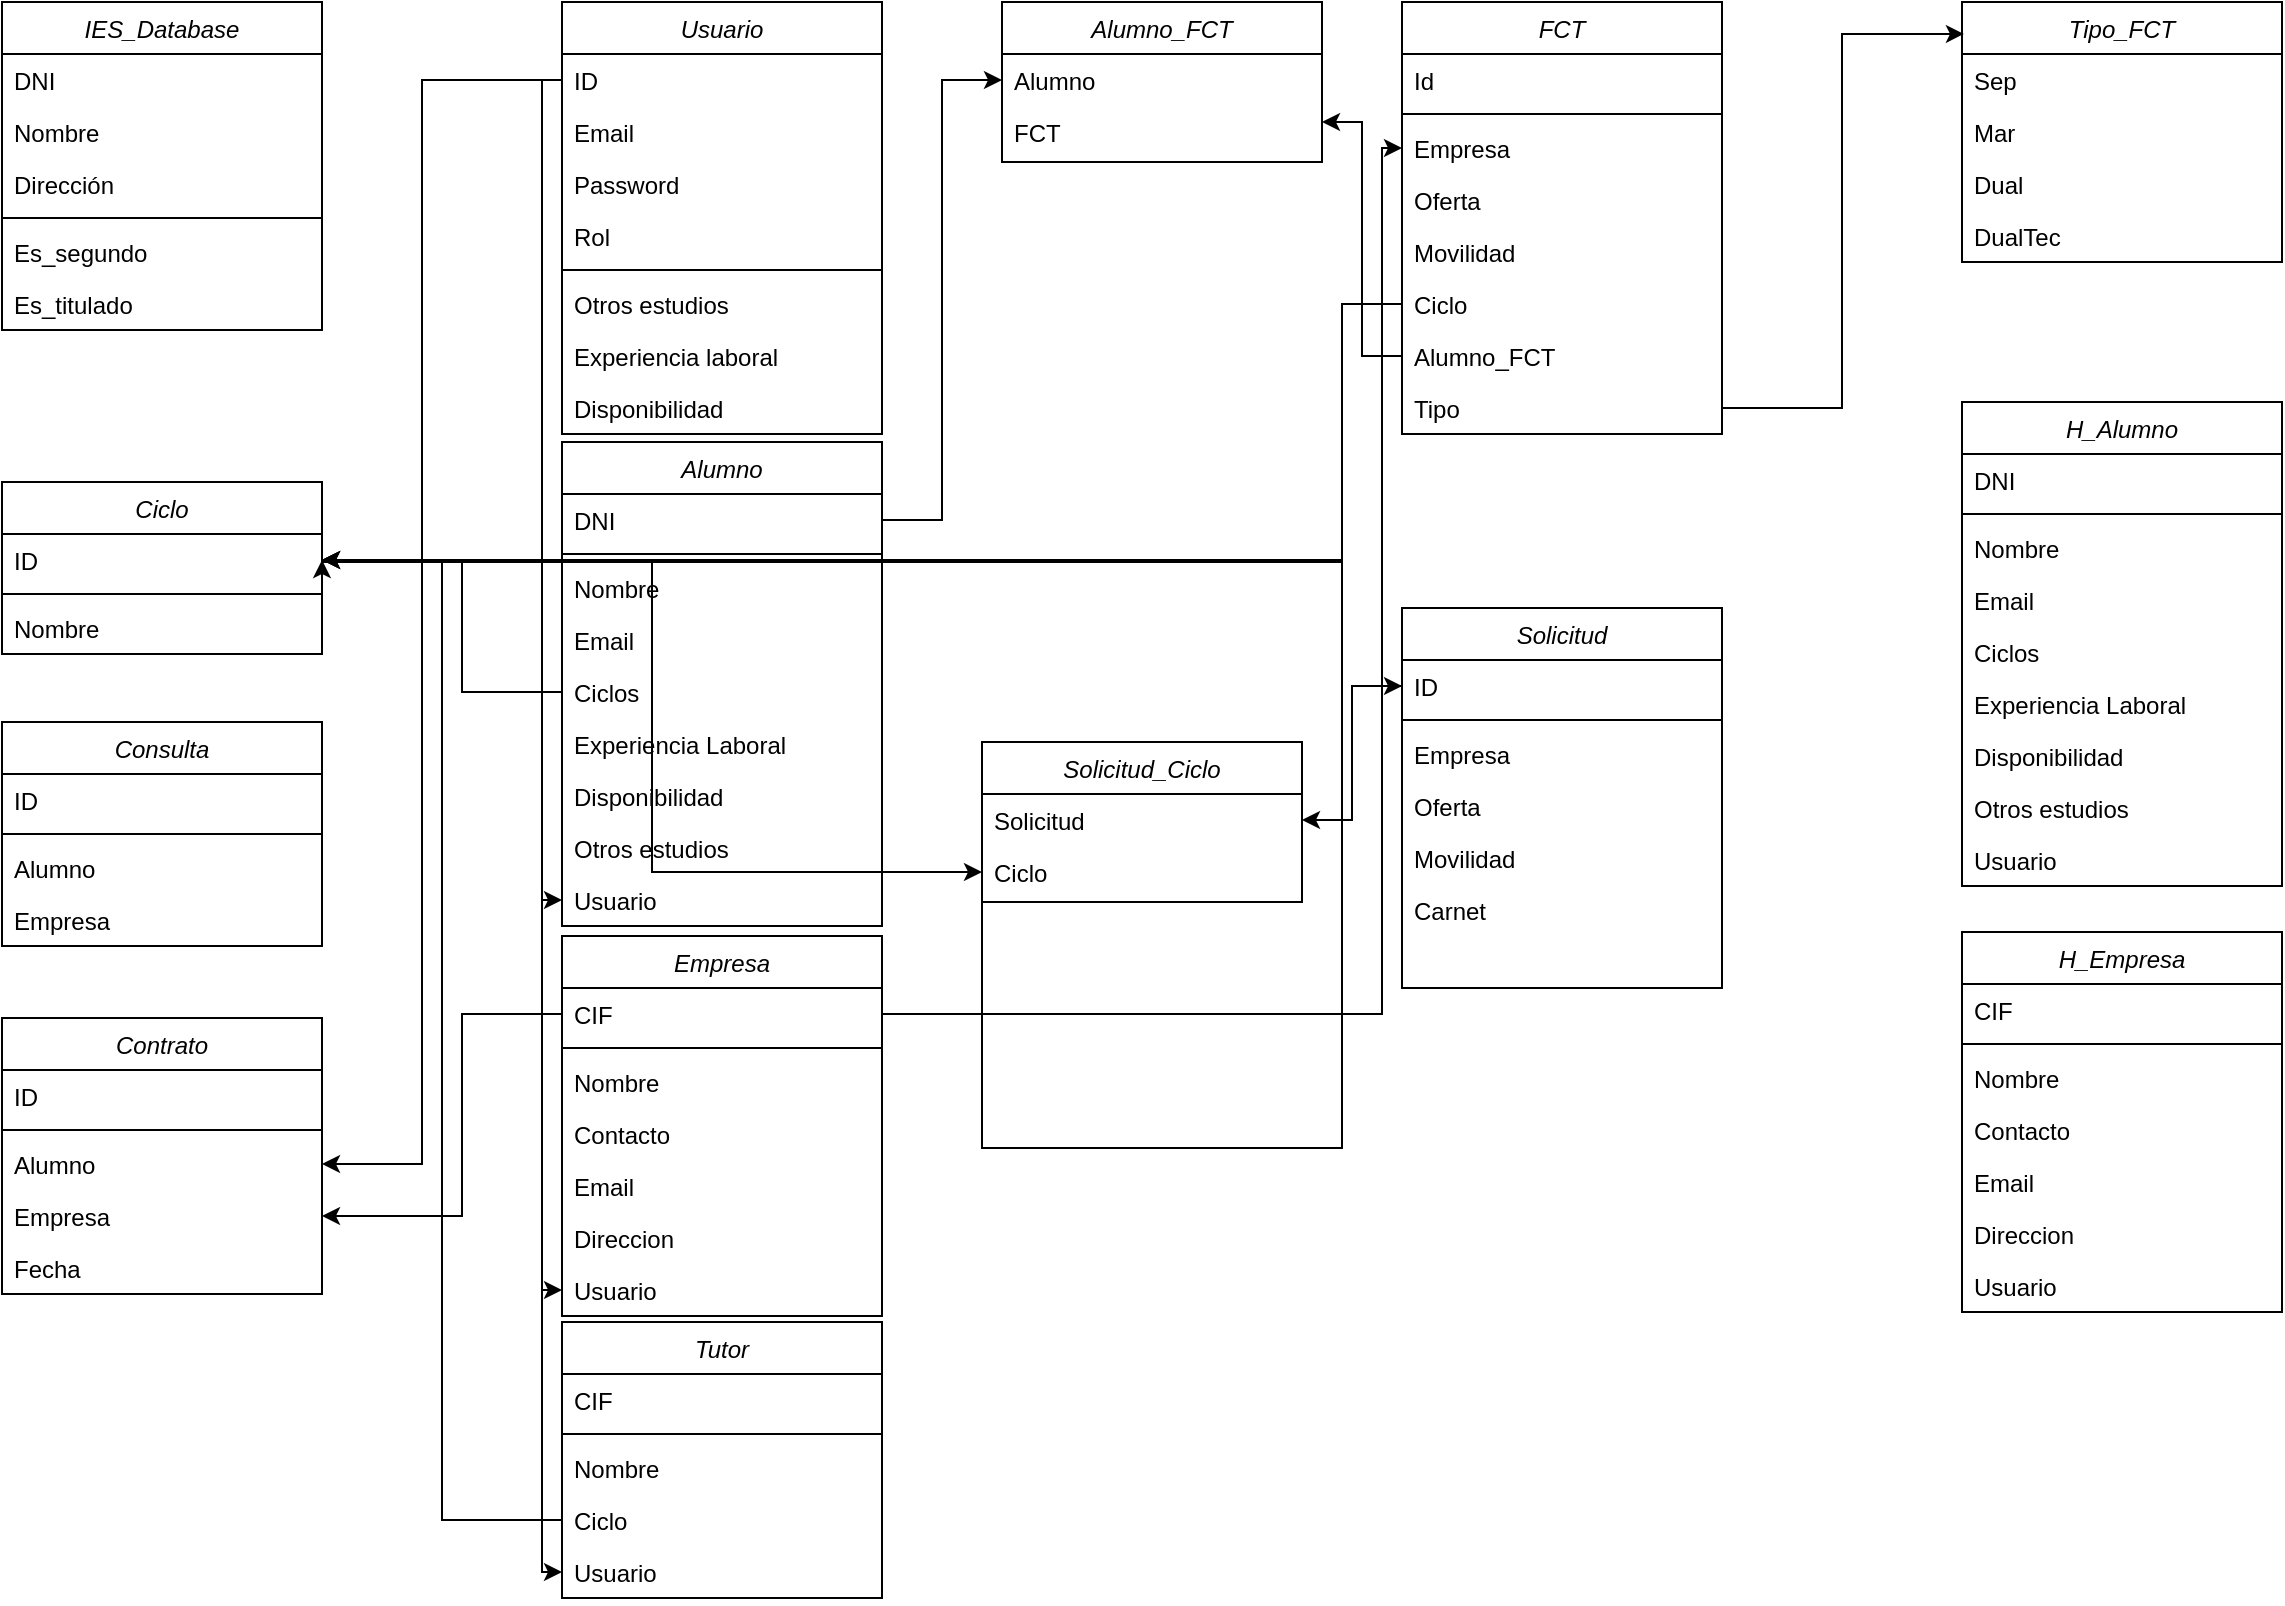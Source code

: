 <mxfile version="21.7.2" type="github">
  <diagram id="C5RBs43oDa-KdzZeNtuy" name="Page-1">
    <mxGraphModel dx="1593" dy="748" grid="1" gridSize="10" guides="1" tooltips="1" connect="1" arrows="1" fold="1" page="1" pageScale="1" pageWidth="827" pageHeight="1169" math="0" shadow="0">
      <root>
        <mxCell id="WIyWlLk6GJQsqaUBKTNV-0" />
        <mxCell id="WIyWlLk6GJQsqaUBKTNV-1" parent="WIyWlLk6GJQsqaUBKTNV-0" />
        <mxCell id="zkfFHV4jXpPFQw0GAbJ--0" value="Usuario" style="swimlane;fontStyle=2;align=center;verticalAlign=top;childLayout=stackLayout;horizontal=1;startSize=26;horizontalStack=0;resizeParent=1;resizeLast=0;collapsible=1;marginBottom=0;rounded=0;shadow=0;strokeWidth=1;" parent="WIyWlLk6GJQsqaUBKTNV-1" vertex="1">
          <mxGeometry x="280" y="120" width="160" height="216" as="geometry">
            <mxRectangle x="230" y="140" width="160" height="26" as="alternateBounds" />
          </mxGeometry>
        </mxCell>
        <mxCell id="RJ-rTt1E3I07_QQqMf_0-0" value="ID" style="text;align=left;verticalAlign=top;spacingLeft=4;spacingRight=4;overflow=hidden;rotatable=0;points=[[0,0.5],[1,0.5]];portConstraint=eastwest;rounded=0;shadow=0;html=0;" parent="zkfFHV4jXpPFQw0GAbJ--0" vertex="1">
          <mxGeometry y="26" width="160" height="26" as="geometry" />
        </mxCell>
        <mxCell id="zkfFHV4jXpPFQw0GAbJ--1" value="Email" style="text;align=left;verticalAlign=top;spacingLeft=4;spacingRight=4;overflow=hidden;rotatable=0;points=[[0,0.5],[1,0.5]];portConstraint=eastwest;" parent="zkfFHV4jXpPFQw0GAbJ--0" vertex="1">
          <mxGeometry y="52" width="160" height="26" as="geometry" />
        </mxCell>
        <mxCell id="zkfFHV4jXpPFQw0GAbJ--2" value="Password" style="text;align=left;verticalAlign=top;spacingLeft=4;spacingRight=4;overflow=hidden;rotatable=0;points=[[0,0.5],[1,0.5]];portConstraint=eastwest;rounded=0;shadow=0;html=0;" parent="zkfFHV4jXpPFQw0GAbJ--0" vertex="1">
          <mxGeometry y="78" width="160" height="26" as="geometry" />
        </mxCell>
        <mxCell id="adT_R-dgcfG6GEi2qk0D-42" value="Rol" style="text;align=left;verticalAlign=top;spacingLeft=4;spacingRight=4;overflow=hidden;rotatable=0;points=[[0,0.5],[1,0.5]];portConstraint=eastwest;rounded=0;shadow=0;html=0;" vertex="1" parent="zkfFHV4jXpPFQw0GAbJ--0">
          <mxGeometry y="104" width="160" height="26" as="geometry" />
        </mxCell>
        <mxCell id="zkfFHV4jXpPFQw0GAbJ--4" value="" style="line;html=1;strokeWidth=1;align=left;verticalAlign=middle;spacingTop=-1;spacingLeft=3;spacingRight=3;rotatable=0;labelPosition=right;points=[];portConstraint=eastwest;" parent="zkfFHV4jXpPFQw0GAbJ--0" vertex="1">
          <mxGeometry y="130" width="160" height="8" as="geometry" />
        </mxCell>
        <mxCell id="zkfFHV4jXpPFQw0GAbJ--5" value="Otros estudios" style="text;align=left;verticalAlign=top;spacingLeft=4;spacingRight=4;overflow=hidden;rotatable=0;points=[[0,0.5],[1,0.5]];portConstraint=eastwest;" parent="zkfFHV4jXpPFQw0GAbJ--0" vertex="1">
          <mxGeometry y="138" width="160" height="26" as="geometry" />
        </mxCell>
        <mxCell id="RJ-rTt1E3I07_QQqMf_0-16" value="Experiencia laboral" style="text;align=left;verticalAlign=top;spacingLeft=4;spacingRight=4;overflow=hidden;rotatable=0;points=[[0,0.5],[1,0.5]];portConstraint=eastwest;" parent="zkfFHV4jXpPFQw0GAbJ--0" vertex="1">
          <mxGeometry y="164" width="160" height="26" as="geometry" />
        </mxCell>
        <mxCell id="RJ-rTt1E3I07_QQqMf_0-17" value="Disponibilidad" style="text;align=left;verticalAlign=top;spacingLeft=4;spacingRight=4;overflow=hidden;rotatable=0;points=[[0,0.5],[1,0.5]];portConstraint=eastwest;" parent="zkfFHV4jXpPFQw0GAbJ--0" vertex="1">
          <mxGeometry y="190" width="160" height="26" as="geometry" />
        </mxCell>
        <mxCell id="zkfFHV4jXpPFQw0GAbJ--6" value="Alumno" style="swimlane;fontStyle=2;align=center;verticalAlign=top;childLayout=stackLayout;horizontal=1;startSize=26;horizontalStack=0;resizeParent=1;resizeLast=0;collapsible=1;marginBottom=0;rounded=0;shadow=0;strokeWidth=1;" parent="WIyWlLk6GJQsqaUBKTNV-1" vertex="1">
          <mxGeometry x="280" y="340" width="160" height="242" as="geometry">
            <mxRectangle x="130" y="380" width="160" height="26" as="alternateBounds" />
          </mxGeometry>
        </mxCell>
        <mxCell id="RJ-rTt1E3I07_QQqMf_0-1" value="DNI" style="text;align=left;verticalAlign=top;spacingLeft=4;spacingRight=4;overflow=hidden;rotatable=0;points=[[0,0.5],[1,0.5]];portConstraint=eastwest;" parent="zkfFHV4jXpPFQw0GAbJ--6" vertex="1">
          <mxGeometry y="26" width="160" height="26" as="geometry" />
        </mxCell>
        <mxCell id="zkfFHV4jXpPFQw0GAbJ--9" value="" style="line;html=1;strokeWidth=1;align=left;verticalAlign=middle;spacingTop=-1;spacingLeft=3;spacingRight=3;rotatable=0;labelPosition=right;points=[];portConstraint=eastwest;" parent="zkfFHV4jXpPFQw0GAbJ--6" vertex="1">
          <mxGeometry y="52" width="160" height="8" as="geometry" />
        </mxCell>
        <mxCell id="zkfFHV4jXpPFQw0GAbJ--7" value="Nombre" style="text;align=left;verticalAlign=top;spacingLeft=4;spacingRight=4;overflow=hidden;rotatable=0;points=[[0,0.5],[1,0.5]];portConstraint=eastwest;" parent="zkfFHV4jXpPFQw0GAbJ--6" vertex="1">
          <mxGeometry y="60" width="160" height="26" as="geometry" />
        </mxCell>
        <mxCell id="zkfFHV4jXpPFQw0GAbJ--8" value="Email" style="text;align=left;verticalAlign=top;spacingLeft=4;spacingRight=4;overflow=hidden;rotatable=0;points=[[0,0.5],[1,0.5]];portConstraint=eastwest;rounded=0;shadow=0;html=0;" parent="zkfFHV4jXpPFQw0GAbJ--6" vertex="1">
          <mxGeometry y="86" width="160" height="26" as="geometry" />
        </mxCell>
        <mxCell id="RJ-rTt1E3I07_QQqMf_0-40" value="Ciclos" style="text;align=left;verticalAlign=top;spacingLeft=4;spacingRight=4;overflow=hidden;rotatable=0;points=[[0,0.5],[1,0.5]];portConstraint=eastwest;rounded=0;shadow=0;html=0;" parent="zkfFHV4jXpPFQw0GAbJ--6" vertex="1">
          <mxGeometry y="112" width="160" height="26" as="geometry" />
        </mxCell>
        <mxCell id="zkfFHV4jXpPFQw0GAbJ--10" value="Experiencia Laboral" style="text;align=left;verticalAlign=top;spacingLeft=4;spacingRight=4;overflow=hidden;rotatable=0;points=[[0,0.5],[1,0.5]];portConstraint=eastwest;fontStyle=0" parent="zkfFHV4jXpPFQw0GAbJ--6" vertex="1">
          <mxGeometry y="138" width="160" height="26" as="geometry" />
        </mxCell>
        <mxCell id="zkfFHV4jXpPFQw0GAbJ--11" value="Disponibilidad" style="text;align=left;verticalAlign=top;spacingLeft=4;spacingRight=4;overflow=hidden;rotatable=0;points=[[0,0.5],[1,0.5]];portConstraint=eastwest;" parent="zkfFHV4jXpPFQw0GAbJ--6" vertex="1">
          <mxGeometry y="164" width="160" height="26" as="geometry" />
        </mxCell>
        <mxCell id="RJ-rTt1E3I07_QQqMf_0-43" value="Otros estudios" style="text;align=left;verticalAlign=top;spacingLeft=4;spacingRight=4;overflow=hidden;rotatable=0;points=[[0,0.5],[1,0.5]];portConstraint=eastwest;" parent="zkfFHV4jXpPFQw0GAbJ--6" vertex="1">
          <mxGeometry y="190" width="160" height="26" as="geometry" />
        </mxCell>
        <mxCell id="adT_R-dgcfG6GEi2qk0D-43" value="Usuario" style="text;align=left;verticalAlign=top;spacingLeft=4;spacingRight=4;overflow=hidden;rotatable=0;points=[[0,0.5],[1,0.5]];portConstraint=eastwest;" vertex="1" parent="zkfFHV4jXpPFQw0GAbJ--6">
          <mxGeometry y="216" width="160" height="26" as="geometry" />
        </mxCell>
        <mxCell id="zkfFHV4jXpPFQw0GAbJ--13" value="Empresa" style="swimlane;fontStyle=2;align=center;verticalAlign=top;childLayout=stackLayout;horizontal=1;startSize=26;horizontalStack=0;resizeParent=1;resizeLast=0;collapsible=1;marginBottom=0;rounded=0;shadow=0;strokeWidth=1;" parent="WIyWlLk6GJQsqaUBKTNV-1" vertex="1">
          <mxGeometry x="280" y="587" width="160" height="190" as="geometry">
            <mxRectangle x="340" y="380" width="170" height="26" as="alternateBounds" />
          </mxGeometry>
        </mxCell>
        <mxCell id="zkfFHV4jXpPFQw0GAbJ--14" value="CIF" style="text;align=left;verticalAlign=top;spacingLeft=4;spacingRight=4;overflow=hidden;rotatable=0;points=[[0,0.5],[1,0.5]];portConstraint=eastwest;" parent="zkfFHV4jXpPFQw0GAbJ--13" vertex="1">
          <mxGeometry y="26" width="160" height="26" as="geometry" />
        </mxCell>
        <mxCell id="zkfFHV4jXpPFQw0GAbJ--15" value="" style="line;html=1;strokeWidth=1;align=left;verticalAlign=middle;spacingTop=-1;spacingLeft=3;spacingRight=3;rotatable=0;labelPosition=right;points=[];portConstraint=eastwest;" parent="zkfFHV4jXpPFQw0GAbJ--13" vertex="1">
          <mxGeometry y="52" width="160" height="8" as="geometry" />
        </mxCell>
        <mxCell id="RJ-rTt1E3I07_QQqMf_0-18" value="Nombre" style="text;align=left;verticalAlign=top;spacingLeft=4;spacingRight=4;overflow=hidden;rotatable=0;points=[[0,0.5],[1,0.5]];portConstraint=eastwest;" parent="zkfFHV4jXpPFQw0GAbJ--13" vertex="1">
          <mxGeometry y="60" width="160" height="26" as="geometry" />
        </mxCell>
        <mxCell id="RJ-rTt1E3I07_QQqMf_0-19" value="Contacto" style="text;align=left;verticalAlign=top;spacingLeft=4;spacingRight=4;overflow=hidden;rotatable=0;points=[[0,0.5],[1,0.5]];portConstraint=eastwest;" parent="zkfFHV4jXpPFQw0GAbJ--13" vertex="1">
          <mxGeometry y="86" width="160" height="26" as="geometry" />
        </mxCell>
        <mxCell id="adT_R-dgcfG6GEi2qk0D-50" value="Email" style="text;align=left;verticalAlign=top;spacingLeft=4;spacingRight=4;overflow=hidden;rotatable=0;points=[[0,0.5],[1,0.5]];portConstraint=eastwest;" vertex="1" parent="zkfFHV4jXpPFQw0GAbJ--13">
          <mxGeometry y="112" width="160" height="26" as="geometry" />
        </mxCell>
        <mxCell id="RJ-rTt1E3I07_QQqMf_0-39" value="Direccion" style="text;align=left;verticalAlign=top;spacingLeft=4;spacingRight=4;overflow=hidden;rotatable=0;points=[[0,0.5],[1,0.5]];portConstraint=eastwest;" parent="zkfFHV4jXpPFQw0GAbJ--13" vertex="1">
          <mxGeometry y="138" width="160" height="26" as="geometry" />
        </mxCell>
        <mxCell id="adT_R-dgcfG6GEi2qk0D-44" value="Usuario" style="text;align=left;verticalAlign=top;spacingLeft=4;spacingRight=4;overflow=hidden;rotatable=0;points=[[0,0.5],[1,0.5]];portConstraint=eastwest;" vertex="1" parent="zkfFHV4jXpPFQw0GAbJ--13">
          <mxGeometry y="164" width="160" height="26" as="geometry" />
        </mxCell>
        <mxCell id="RJ-rTt1E3I07_QQqMf_0-2" value="IES_Database" style="swimlane;fontStyle=2;align=center;verticalAlign=top;childLayout=stackLayout;horizontal=1;startSize=26;horizontalStack=0;resizeParent=1;resizeLast=0;collapsible=1;marginBottom=0;rounded=0;shadow=0;strokeWidth=1;" parent="WIyWlLk6GJQsqaUBKTNV-1" vertex="1">
          <mxGeometry y="120" width="160" height="164" as="geometry">
            <mxRectangle x="230" y="140" width="160" height="26" as="alternateBounds" />
          </mxGeometry>
        </mxCell>
        <mxCell id="RJ-rTt1E3I07_QQqMf_0-3" value="DNI" style="text;align=left;verticalAlign=top;spacingLeft=4;spacingRight=4;overflow=hidden;rotatable=0;points=[[0,0.5],[1,0.5]];portConstraint=eastwest;rounded=0;shadow=0;html=0;" parent="RJ-rTt1E3I07_QQqMf_0-2" vertex="1">
          <mxGeometry y="26" width="160" height="26" as="geometry" />
        </mxCell>
        <mxCell id="RJ-rTt1E3I07_QQqMf_0-4" value="Nombre" style="text;align=left;verticalAlign=top;spacingLeft=4;spacingRight=4;overflow=hidden;rotatable=0;points=[[0,0.5],[1,0.5]];portConstraint=eastwest;" parent="RJ-rTt1E3I07_QQqMf_0-2" vertex="1">
          <mxGeometry y="52" width="160" height="26" as="geometry" />
        </mxCell>
        <mxCell id="RJ-rTt1E3I07_QQqMf_0-5" value="Dirección" style="text;align=left;verticalAlign=top;spacingLeft=4;spacingRight=4;overflow=hidden;rotatable=0;points=[[0,0.5],[1,0.5]];portConstraint=eastwest;rounded=0;shadow=0;html=0;" parent="RJ-rTt1E3I07_QQqMf_0-2" vertex="1">
          <mxGeometry y="78" width="160" height="26" as="geometry" />
        </mxCell>
        <mxCell id="RJ-rTt1E3I07_QQqMf_0-7" value="" style="line;html=1;strokeWidth=1;align=left;verticalAlign=middle;spacingTop=-1;spacingLeft=3;spacingRight=3;rotatable=0;labelPosition=right;points=[];portConstraint=eastwest;" parent="RJ-rTt1E3I07_QQqMf_0-2" vertex="1">
          <mxGeometry y="104" width="160" height="8" as="geometry" />
        </mxCell>
        <mxCell id="RJ-rTt1E3I07_QQqMf_0-8" value="Es_segundo" style="text;align=left;verticalAlign=top;spacingLeft=4;spacingRight=4;overflow=hidden;rotatable=0;points=[[0,0.5],[1,0.5]];portConstraint=eastwest;" parent="RJ-rTt1E3I07_QQqMf_0-2" vertex="1">
          <mxGeometry y="112" width="160" height="26" as="geometry" />
        </mxCell>
        <mxCell id="adT_R-dgcfG6GEi2qk0D-21" value="Es_titulado" style="text;align=left;verticalAlign=top;spacingLeft=4;spacingRight=4;overflow=hidden;rotatable=0;points=[[0,0.5],[1,0.5]];portConstraint=eastwest;" vertex="1" parent="RJ-rTt1E3I07_QQqMf_0-2">
          <mxGeometry y="138" width="160" height="26" as="geometry" />
        </mxCell>
        <mxCell id="RJ-rTt1E3I07_QQqMf_0-9" value="Ciclo" style="swimlane;fontStyle=2;align=center;verticalAlign=top;childLayout=stackLayout;horizontal=1;startSize=26;horizontalStack=0;resizeParent=1;resizeLast=0;collapsible=1;marginBottom=0;rounded=0;shadow=0;strokeWidth=1;" parent="WIyWlLk6GJQsqaUBKTNV-1" vertex="1">
          <mxGeometry y="360" width="160" height="86" as="geometry">
            <mxRectangle x="230" y="140" width="160" height="26" as="alternateBounds" />
          </mxGeometry>
        </mxCell>
        <mxCell id="RJ-rTt1E3I07_QQqMf_0-10" value="ID" style="text;align=left;verticalAlign=top;spacingLeft=4;spacingRight=4;overflow=hidden;rotatable=0;points=[[0,0.5],[1,0.5]];portConstraint=eastwest;rounded=0;shadow=0;html=0;" parent="RJ-rTt1E3I07_QQqMf_0-9" vertex="1">
          <mxGeometry y="26" width="160" height="26" as="geometry" />
        </mxCell>
        <mxCell id="RJ-rTt1E3I07_QQqMf_0-14" value="" style="line;html=1;strokeWidth=1;align=left;verticalAlign=middle;spacingTop=-1;spacingLeft=3;spacingRight=3;rotatable=0;labelPosition=right;points=[];portConstraint=eastwest;" parent="RJ-rTt1E3I07_QQqMf_0-9" vertex="1">
          <mxGeometry y="52" width="160" height="8" as="geometry" />
        </mxCell>
        <mxCell id="RJ-rTt1E3I07_QQqMf_0-11" value="Nombre" style="text;align=left;verticalAlign=top;spacingLeft=4;spacingRight=4;overflow=hidden;rotatable=0;points=[[0,0.5],[1,0.5]];portConstraint=eastwest;" parent="RJ-rTt1E3I07_QQqMf_0-9" vertex="1">
          <mxGeometry y="60" width="160" height="26" as="geometry" />
        </mxCell>
        <mxCell id="RJ-rTt1E3I07_QQqMf_0-20" value="Solicitud" style="swimlane;fontStyle=2;align=center;verticalAlign=top;childLayout=stackLayout;horizontal=1;startSize=26;horizontalStack=0;resizeParent=1;resizeLast=0;collapsible=1;marginBottom=0;rounded=0;shadow=0;strokeWidth=1;" parent="WIyWlLk6GJQsqaUBKTNV-1" vertex="1">
          <mxGeometry x="700" y="423" width="160" height="190" as="geometry">
            <mxRectangle x="340" y="380" width="170" height="26" as="alternateBounds" />
          </mxGeometry>
        </mxCell>
        <mxCell id="RJ-rTt1E3I07_QQqMf_0-25" value="ID" style="text;align=left;verticalAlign=top;spacingLeft=4;spacingRight=4;overflow=hidden;rotatable=0;points=[[0,0.5],[1,0.5]];portConstraint=eastwest;" parent="RJ-rTt1E3I07_QQqMf_0-20" vertex="1">
          <mxGeometry y="26" width="160" height="26" as="geometry" />
        </mxCell>
        <mxCell id="RJ-rTt1E3I07_QQqMf_0-24" value="" style="line;html=1;strokeWidth=1;align=left;verticalAlign=middle;spacingTop=-1;spacingLeft=3;spacingRight=3;rotatable=0;labelPosition=right;points=[];portConstraint=eastwest;" parent="RJ-rTt1E3I07_QQqMf_0-20" vertex="1">
          <mxGeometry y="52" width="160" height="8" as="geometry" />
        </mxCell>
        <mxCell id="adT_R-dgcfG6GEi2qk0D-61" value="Empresa" style="text;align=left;verticalAlign=top;spacingLeft=4;spacingRight=4;overflow=hidden;rotatable=0;points=[[0,0.5],[1,0.5]];portConstraint=eastwest;" vertex="1" parent="RJ-rTt1E3I07_QQqMf_0-20">
          <mxGeometry y="60" width="160" height="26" as="geometry" />
        </mxCell>
        <mxCell id="RJ-rTt1E3I07_QQqMf_0-26" value="Oferta" style="text;align=left;verticalAlign=top;spacingLeft=4;spacingRight=4;overflow=hidden;rotatable=0;points=[[0,0.5],[1,0.5]];portConstraint=eastwest;" parent="RJ-rTt1E3I07_QQqMf_0-20" vertex="1">
          <mxGeometry y="86" width="160" height="26" as="geometry" />
        </mxCell>
        <mxCell id="RJ-rTt1E3I07_QQqMf_0-21" value="Movilidad" style="text;align=left;verticalAlign=top;spacingLeft=4;spacingRight=4;overflow=hidden;rotatable=0;points=[[0,0.5],[1,0.5]];portConstraint=eastwest;" parent="RJ-rTt1E3I07_QQqMf_0-20" vertex="1">
          <mxGeometry y="112" width="160" height="26" as="geometry" />
        </mxCell>
        <mxCell id="adT_R-dgcfG6GEi2qk0D-0" value="Carnet" style="text;align=left;verticalAlign=top;spacingLeft=4;spacingRight=4;overflow=hidden;rotatable=0;points=[[0,0.5],[1,0.5]];portConstraint=eastwest;" vertex="1" parent="RJ-rTt1E3I07_QQqMf_0-20">
          <mxGeometry y="138" width="160" height="26" as="geometry" />
        </mxCell>
        <mxCell id="RJ-rTt1E3I07_QQqMf_0-27" value="FCT" style="swimlane;fontStyle=2;align=center;verticalAlign=top;childLayout=stackLayout;horizontal=1;startSize=26;horizontalStack=0;resizeParent=1;resizeLast=0;collapsible=1;marginBottom=0;rounded=0;shadow=0;strokeWidth=1;" parent="WIyWlLk6GJQsqaUBKTNV-1" vertex="1">
          <mxGeometry x="700" y="120" width="160" height="216" as="geometry">
            <mxRectangle x="340" y="380" width="170" height="26" as="alternateBounds" />
          </mxGeometry>
        </mxCell>
        <mxCell id="RJ-rTt1E3I07_QQqMf_0-28" value="Id" style="text;align=left;verticalAlign=top;spacingLeft=4;spacingRight=4;overflow=hidden;rotatable=0;points=[[0,0.5],[1,0.5]];portConstraint=eastwest;" parent="RJ-rTt1E3I07_QQqMf_0-27" vertex="1">
          <mxGeometry y="26" width="160" height="26" as="geometry" />
        </mxCell>
        <mxCell id="adT_R-dgcfG6GEi2qk0D-57" value="" style="line;html=1;strokeWidth=1;align=left;verticalAlign=middle;spacingTop=-1;spacingLeft=3;spacingRight=3;rotatable=0;labelPosition=right;points=[];portConstraint=eastwest;" vertex="1" parent="RJ-rTt1E3I07_QQqMf_0-27">
          <mxGeometry y="52" width="160" height="8" as="geometry" />
        </mxCell>
        <mxCell id="RJ-rTt1E3I07_QQqMf_0-29" value="Empresa" style="text;align=left;verticalAlign=top;spacingLeft=4;spacingRight=4;overflow=hidden;rotatable=0;points=[[0,0.5],[1,0.5]];portConstraint=eastwest;" parent="RJ-rTt1E3I07_QQqMf_0-27" vertex="1">
          <mxGeometry y="60" width="160" height="26" as="geometry" />
        </mxCell>
        <mxCell id="adT_R-dgcfG6GEi2qk0D-58" value="Oferta" style="text;align=left;verticalAlign=top;spacingLeft=4;spacingRight=4;overflow=hidden;rotatable=0;points=[[0,0.5],[1,0.5]];portConstraint=eastwest;" vertex="1" parent="RJ-rTt1E3I07_QQqMf_0-27">
          <mxGeometry y="86" width="160" height="26" as="geometry" />
        </mxCell>
        <mxCell id="RJ-rTt1E3I07_QQqMf_0-30" value="Movilidad" style="text;align=left;verticalAlign=top;spacingLeft=4;spacingRight=4;overflow=hidden;rotatable=0;points=[[0,0.5],[1,0.5]];portConstraint=eastwest;" parent="RJ-rTt1E3I07_QQqMf_0-27" vertex="1">
          <mxGeometry y="112" width="160" height="26" as="geometry" />
        </mxCell>
        <mxCell id="RJ-rTt1E3I07_QQqMf_0-32" value="Ciclo" style="text;align=left;verticalAlign=top;spacingLeft=4;spacingRight=4;overflow=hidden;rotatable=0;points=[[0,0.5],[1,0.5]];portConstraint=eastwest;" parent="RJ-rTt1E3I07_QQqMf_0-27" vertex="1">
          <mxGeometry y="138" width="160" height="26" as="geometry" />
        </mxCell>
        <mxCell id="adT_R-dgcfG6GEi2qk0D-26" value="Alumno_FCT" style="text;align=left;verticalAlign=top;spacingLeft=4;spacingRight=4;overflow=hidden;rotatable=0;points=[[0,0.5],[1,0.5]];portConstraint=eastwest;" vertex="1" parent="RJ-rTt1E3I07_QQqMf_0-27">
          <mxGeometry y="164" width="160" height="26" as="geometry" />
        </mxCell>
        <mxCell id="adT_R-dgcfG6GEi2qk0D-38" value="Tipo" style="text;align=left;verticalAlign=top;spacingLeft=4;spacingRight=4;overflow=hidden;rotatable=0;points=[[0,0.5],[1,0.5]];portConstraint=eastwest;" vertex="1" parent="RJ-rTt1E3I07_QQqMf_0-27">
          <mxGeometry y="190" width="160" height="26" as="geometry" />
        </mxCell>
        <mxCell id="RJ-rTt1E3I07_QQqMf_0-34" value="Tutor" style="swimlane;fontStyle=2;align=center;verticalAlign=top;childLayout=stackLayout;horizontal=1;startSize=26;horizontalStack=0;resizeParent=1;resizeLast=0;collapsible=1;marginBottom=0;rounded=0;shadow=0;strokeWidth=1;" parent="WIyWlLk6GJQsqaUBKTNV-1" vertex="1">
          <mxGeometry x="280" y="780" width="160" height="138" as="geometry">
            <mxRectangle x="340" y="380" width="170" height="26" as="alternateBounds" />
          </mxGeometry>
        </mxCell>
        <mxCell id="RJ-rTt1E3I07_QQqMf_0-35" value="CIF" style="text;align=left;verticalAlign=top;spacingLeft=4;spacingRight=4;overflow=hidden;rotatable=0;points=[[0,0.5],[1,0.5]];portConstraint=eastwest;" parent="RJ-rTt1E3I07_QQqMf_0-34" vertex="1">
          <mxGeometry y="26" width="160" height="26" as="geometry" />
        </mxCell>
        <mxCell id="adT_R-dgcfG6GEi2qk0D-51" value="" style="line;html=1;strokeWidth=1;align=left;verticalAlign=middle;spacingTop=-1;spacingLeft=3;spacingRight=3;rotatable=0;labelPosition=right;points=[];portConstraint=eastwest;" vertex="1" parent="RJ-rTt1E3I07_QQqMf_0-34">
          <mxGeometry y="52" width="160" height="8" as="geometry" />
        </mxCell>
        <mxCell id="RJ-rTt1E3I07_QQqMf_0-36" value="Nombre" style="text;align=left;verticalAlign=top;spacingLeft=4;spacingRight=4;overflow=hidden;rotatable=0;points=[[0,0.5],[1,0.5]];portConstraint=eastwest;" parent="RJ-rTt1E3I07_QQqMf_0-34" vertex="1">
          <mxGeometry y="60" width="160" height="26" as="geometry" />
        </mxCell>
        <mxCell id="RJ-rTt1E3I07_QQqMf_0-37" value="Ciclo" style="text;align=left;verticalAlign=top;spacingLeft=4;spacingRight=4;overflow=hidden;rotatable=0;points=[[0,0.5],[1,0.5]];portConstraint=eastwest;" parent="RJ-rTt1E3I07_QQqMf_0-34" vertex="1">
          <mxGeometry y="86" width="160" height="26" as="geometry" />
        </mxCell>
        <mxCell id="adT_R-dgcfG6GEi2qk0D-46" value="Usuario" style="text;align=left;verticalAlign=top;spacingLeft=4;spacingRight=4;overflow=hidden;rotatable=0;points=[[0,0.5],[1,0.5]];portConstraint=eastwest;" vertex="1" parent="RJ-rTt1E3I07_QQqMf_0-34">
          <mxGeometry y="112" width="160" height="26" as="geometry" />
        </mxCell>
        <mxCell id="adT_R-dgcfG6GEi2qk0D-1" value="Contrato" style="swimlane;fontStyle=2;align=center;verticalAlign=top;childLayout=stackLayout;horizontal=1;startSize=26;horizontalStack=0;resizeParent=1;resizeLast=0;collapsible=1;marginBottom=0;rounded=0;shadow=0;strokeWidth=1;" vertex="1" parent="WIyWlLk6GJQsqaUBKTNV-1">
          <mxGeometry y="628" width="160" height="138" as="geometry">
            <mxRectangle x="230" y="140" width="160" height="26" as="alternateBounds" />
          </mxGeometry>
        </mxCell>
        <mxCell id="adT_R-dgcfG6GEi2qk0D-2" value="ID" style="text;align=left;verticalAlign=top;spacingLeft=4;spacingRight=4;overflow=hidden;rotatable=0;points=[[0,0.5],[1,0.5]];portConstraint=eastwest;rounded=0;shadow=0;html=0;" vertex="1" parent="adT_R-dgcfG6GEi2qk0D-1">
          <mxGeometry y="26" width="160" height="26" as="geometry" />
        </mxCell>
        <mxCell id="adT_R-dgcfG6GEi2qk0D-6" value="" style="line;html=1;strokeWidth=1;align=left;verticalAlign=middle;spacingTop=-1;spacingLeft=3;spacingRight=3;rotatable=0;labelPosition=right;points=[];portConstraint=eastwest;" vertex="1" parent="adT_R-dgcfG6GEi2qk0D-1">
          <mxGeometry y="52" width="160" height="8" as="geometry" />
        </mxCell>
        <mxCell id="adT_R-dgcfG6GEi2qk0D-7" value="Alumno" style="text;align=left;verticalAlign=top;spacingLeft=4;spacingRight=4;overflow=hidden;rotatable=0;points=[[0,0.5],[1,0.5]];portConstraint=eastwest;" vertex="1" parent="adT_R-dgcfG6GEi2qk0D-1">
          <mxGeometry y="60" width="160" height="26" as="geometry" />
        </mxCell>
        <mxCell id="adT_R-dgcfG6GEi2qk0D-8" value="Empresa" style="text;align=left;verticalAlign=top;spacingLeft=4;spacingRight=4;overflow=hidden;rotatable=0;points=[[0,0.5],[1,0.5]];portConstraint=eastwest;" vertex="1" parent="adT_R-dgcfG6GEi2qk0D-1">
          <mxGeometry y="86" width="160" height="26" as="geometry" />
        </mxCell>
        <mxCell id="adT_R-dgcfG6GEi2qk0D-14" value="Fecha" style="text;align=left;verticalAlign=top;spacingLeft=4;spacingRight=4;overflow=hidden;rotatable=0;points=[[0,0.5],[1,0.5]];portConstraint=eastwest;" vertex="1" parent="adT_R-dgcfG6GEi2qk0D-1">
          <mxGeometry y="112" width="160" height="26" as="geometry" />
        </mxCell>
        <mxCell id="adT_R-dgcfG6GEi2qk0D-9" value="Consulta" style="swimlane;fontStyle=2;align=center;verticalAlign=top;childLayout=stackLayout;horizontal=1;startSize=26;horizontalStack=0;resizeParent=1;resizeLast=0;collapsible=1;marginBottom=0;rounded=0;shadow=0;strokeWidth=1;" vertex="1" parent="WIyWlLk6GJQsqaUBKTNV-1">
          <mxGeometry y="480" width="160" height="112" as="geometry">
            <mxRectangle x="230" y="140" width="160" height="26" as="alternateBounds" />
          </mxGeometry>
        </mxCell>
        <mxCell id="adT_R-dgcfG6GEi2qk0D-10" value="ID" style="text;align=left;verticalAlign=top;spacingLeft=4;spacingRight=4;overflow=hidden;rotatable=0;points=[[0,0.5],[1,0.5]];portConstraint=eastwest;rounded=0;shadow=0;html=0;" vertex="1" parent="adT_R-dgcfG6GEi2qk0D-9">
          <mxGeometry y="26" width="160" height="26" as="geometry" />
        </mxCell>
        <mxCell id="adT_R-dgcfG6GEi2qk0D-11" value="" style="line;html=1;strokeWidth=1;align=left;verticalAlign=middle;spacingTop=-1;spacingLeft=3;spacingRight=3;rotatable=0;labelPosition=right;points=[];portConstraint=eastwest;" vertex="1" parent="adT_R-dgcfG6GEi2qk0D-9">
          <mxGeometry y="52" width="160" height="8" as="geometry" />
        </mxCell>
        <mxCell id="adT_R-dgcfG6GEi2qk0D-12" value="Alumno" style="text;align=left;verticalAlign=top;spacingLeft=4;spacingRight=4;overflow=hidden;rotatable=0;points=[[0,0.5],[1,0.5]];portConstraint=eastwest;" vertex="1" parent="adT_R-dgcfG6GEi2qk0D-9">
          <mxGeometry y="60" width="160" height="26" as="geometry" />
        </mxCell>
        <mxCell id="adT_R-dgcfG6GEi2qk0D-13" value="Empresa" style="text;align=left;verticalAlign=top;spacingLeft=4;spacingRight=4;overflow=hidden;rotatable=0;points=[[0,0.5],[1,0.5]];portConstraint=eastwest;" vertex="1" parent="adT_R-dgcfG6GEi2qk0D-9">
          <mxGeometry y="86" width="160" height="26" as="geometry" />
        </mxCell>
        <mxCell id="adT_R-dgcfG6GEi2qk0D-15" value="Solicitud_Ciclo" style="swimlane;fontStyle=2;align=center;verticalAlign=top;childLayout=stackLayout;horizontal=1;startSize=26;horizontalStack=0;resizeParent=1;resizeLast=0;collapsible=1;marginBottom=0;rounded=0;shadow=0;strokeWidth=1;" vertex="1" parent="WIyWlLk6GJQsqaUBKTNV-1">
          <mxGeometry x="490" y="490" width="160" height="80" as="geometry">
            <mxRectangle x="230" y="140" width="160" height="26" as="alternateBounds" />
          </mxGeometry>
        </mxCell>
        <mxCell id="adT_R-dgcfG6GEi2qk0D-18" value="Solicitud" style="text;align=left;verticalAlign=top;spacingLeft=4;spacingRight=4;overflow=hidden;rotatable=0;points=[[0,0.5],[1,0.5]];portConstraint=eastwest;" vertex="1" parent="adT_R-dgcfG6GEi2qk0D-15">
          <mxGeometry y="26" width="160" height="26" as="geometry" />
        </mxCell>
        <mxCell id="adT_R-dgcfG6GEi2qk0D-19" value="Ciclo" style="text;align=left;verticalAlign=top;spacingLeft=4;spacingRight=4;overflow=hidden;rotatable=0;points=[[0,0.5],[1,0.5]];portConstraint=eastwest;" vertex="1" parent="adT_R-dgcfG6GEi2qk0D-15">
          <mxGeometry y="52" width="160" height="26" as="geometry" />
        </mxCell>
        <mxCell id="adT_R-dgcfG6GEi2qk0D-27" value="Alumno_FCT" style="swimlane;fontStyle=2;align=center;verticalAlign=top;childLayout=stackLayout;horizontal=1;startSize=26;horizontalStack=0;resizeParent=1;resizeLast=0;collapsible=1;marginBottom=0;rounded=0;shadow=0;strokeWidth=1;" vertex="1" parent="WIyWlLk6GJQsqaUBKTNV-1">
          <mxGeometry x="500" y="120" width="160" height="80" as="geometry">
            <mxRectangle x="230" y="140" width="160" height="26" as="alternateBounds" />
          </mxGeometry>
        </mxCell>
        <mxCell id="adT_R-dgcfG6GEi2qk0D-28" value="Alumno" style="text;align=left;verticalAlign=top;spacingLeft=4;spacingRight=4;overflow=hidden;rotatable=0;points=[[0,0.5],[1,0.5]];portConstraint=eastwest;" vertex="1" parent="adT_R-dgcfG6GEi2qk0D-27">
          <mxGeometry y="26" width="160" height="26" as="geometry" />
        </mxCell>
        <mxCell id="adT_R-dgcfG6GEi2qk0D-29" value="FCT" style="text;align=left;verticalAlign=top;spacingLeft=4;spacingRight=4;overflow=hidden;rotatable=0;points=[[0,0.5],[1,0.5]];portConstraint=eastwest;" vertex="1" parent="adT_R-dgcfG6GEi2qk0D-27">
          <mxGeometry y="52" width="160" height="26" as="geometry" />
        </mxCell>
        <mxCell id="adT_R-dgcfG6GEi2qk0D-31" value="Tipo_FCT" style="swimlane;fontStyle=2;align=center;verticalAlign=top;childLayout=stackLayout;horizontal=1;startSize=26;horizontalStack=0;resizeParent=1;resizeLast=0;collapsible=1;marginBottom=0;rounded=0;shadow=0;strokeWidth=1;" vertex="1" parent="WIyWlLk6GJQsqaUBKTNV-1">
          <mxGeometry x="980" y="120" width="160" height="130" as="geometry">
            <mxRectangle x="230" y="140" width="160" height="26" as="alternateBounds" />
          </mxGeometry>
        </mxCell>
        <mxCell id="adT_R-dgcfG6GEi2qk0D-32" value="Sep" style="text;align=left;verticalAlign=top;spacingLeft=4;spacingRight=4;overflow=hidden;rotatable=0;points=[[0,0.5],[1,0.5]];portConstraint=eastwest;" vertex="1" parent="adT_R-dgcfG6GEi2qk0D-31">
          <mxGeometry y="26" width="160" height="26" as="geometry" />
        </mxCell>
        <mxCell id="adT_R-dgcfG6GEi2qk0D-33" value="Mar" style="text;align=left;verticalAlign=top;spacingLeft=4;spacingRight=4;overflow=hidden;rotatable=0;points=[[0,0.5],[1,0.5]];portConstraint=eastwest;" vertex="1" parent="adT_R-dgcfG6GEi2qk0D-31">
          <mxGeometry y="52" width="160" height="26" as="geometry" />
        </mxCell>
        <mxCell id="adT_R-dgcfG6GEi2qk0D-35" value="Dual" style="text;align=left;verticalAlign=top;spacingLeft=4;spacingRight=4;overflow=hidden;rotatable=0;points=[[0,0.5],[1,0.5]];portConstraint=eastwest;" vertex="1" parent="adT_R-dgcfG6GEi2qk0D-31">
          <mxGeometry y="78" width="160" height="26" as="geometry" />
        </mxCell>
        <mxCell id="adT_R-dgcfG6GEi2qk0D-36" value="DualTec" style="text;align=left;verticalAlign=top;spacingLeft=4;spacingRight=4;overflow=hidden;rotatable=0;points=[[0,0.5],[1,0.5]];portConstraint=eastwest;" vertex="1" parent="adT_R-dgcfG6GEi2qk0D-31">
          <mxGeometry y="104" width="160" height="26" as="geometry" />
        </mxCell>
        <mxCell id="adT_R-dgcfG6GEi2qk0D-39" style="edgeStyle=orthogonalEdgeStyle;rounded=0;orthogonalLoop=1;jettySize=auto;html=1;entryX=0.006;entryY=0.123;entryDx=0;entryDy=0;entryPerimeter=0;" edge="1" parent="WIyWlLk6GJQsqaUBKTNV-1" source="adT_R-dgcfG6GEi2qk0D-38" target="adT_R-dgcfG6GEi2qk0D-31">
          <mxGeometry relative="1" as="geometry" />
        </mxCell>
        <mxCell id="adT_R-dgcfG6GEi2qk0D-40" style="edgeStyle=orthogonalEdgeStyle;rounded=0;orthogonalLoop=1;jettySize=auto;html=1;exitX=0;exitY=0.5;exitDx=0;exitDy=0;entryX=1;entryY=0.75;entryDx=0;entryDy=0;" edge="1" parent="WIyWlLk6GJQsqaUBKTNV-1" source="adT_R-dgcfG6GEi2qk0D-26" target="adT_R-dgcfG6GEi2qk0D-27">
          <mxGeometry relative="1" as="geometry" />
        </mxCell>
        <mxCell id="adT_R-dgcfG6GEi2qk0D-41" style="edgeStyle=orthogonalEdgeStyle;rounded=0;orthogonalLoop=1;jettySize=auto;html=1;exitX=1;exitY=0.5;exitDx=0;exitDy=0;entryX=0;entryY=0.5;entryDx=0;entryDy=0;" edge="1" parent="WIyWlLk6GJQsqaUBKTNV-1" source="RJ-rTt1E3I07_QQqMf_0-1" target="adT_R-dgcfG6GEi2qk0D-28">
          <mxGeometry relative="1" as="geometry" />
        </mxCell>
        <mxCell id="adT_R-dgcfG6GEi2qk0D-47" style="edgeStyle=orthogonalEdgeStyle;rounded=0;orthogonalLoop=1;jettySize=auto;html=1;exitX=0;exitY=0.5;exitDx=0;exitDy=0;entryX=0;entryY=0.5;entryDx=0;entryDy=0;" edge="1" parent="WIyWlLk6GJQsqaUBKTNV-1" source="RJ-rTt1E3I07_QQqMf_0-0" target="adT_R-dgcfG6GEi2qk0D-43">
          <mxGeometry relative="1" as="geometry">
            <mxPoint x="240" y="700" as="targetPoint" />
            <Array as="points">
              <mxPoint x="270" y="159" />
              <mxPoint x="270" y="569" />
            </Array>
          </mxGeometry>
        </mxCell>
        <mxCell id="adT_R-dgcfG6GEi2qk0D-48" style="edgeStyle=orthogonalEdgeStyle;rounded=0;orthogonalLoop=1;jettySize=auto;html=1;exitX=0;exitY=0.5;exitDx=0;exitDy=0;entryX=0;entryY=0.5;entryDx=0;entryDy=0;" edge="1" parent="WIyWlLk6GJQsqaUBKTNV-1" source="RJ-rTt1E3I07_QQqMf_0-0" target="adT_R-dgcfG6GEi2qk0D-44">
          <mxGeometry relative="1" as="geometry">
            <Array as="points">
              <mxPoint x="270" y="159" />
              <mxPoint x="270" y="764" />
            </Array>
          </mxGeometry>
        </mxCell>
        <mxCell id="adT_R-dgcfG6GEi2qk0D-49" style="edgeStyle=orthogonalEdgeStyle;rounded=0;orthogonalLoop=1;jettySize=auto;html=1;exitX=0;exitY=0.5;exitDx=0;exitDy=0;entryX=0;entryY=0.5;entryDx=0;entryDy=0;" edge="1" parent="WIyWlLk6GJQsqaUBKTNV-1" source="RJ-rTt1E3I07_QQqMf_0-0" target="adT_R-dgcfG6GEi2qk0D-46">
          <mxGeometry relative="1" as="geometry">
            <Array as="points">
              <mxPoint x="270" y="159" />
              <mxPoint x="270" y="905" />
            </Array>
          </mxGeometry>
        </mxCell>
        <mxCell id="adT_R-dgcfG6GEi2qk0D-52" style="edgeStyle=orthogonalEdgeStyle;rounded=0;orthogonalLoop=1;jettySize=auto;html=1;exitX=0;exitY=0.5;exitDx=0;exitDy=0;entryX=1;entryY=0.5;entryDx=0;entryDy=0;" edge="1" parent="WIyWlLk6GJQsqaUBKTNV-1" source="RJ-rTt1E3I07_QQqMf_0-37" target="RJ-rTt1E3I07_QQqMf_0-10">
          <mxGeometry relative="1" as="geometry" />
        </mxCell>
        <mxCell id="adT_R-dgcfG6GEi2qk0D-53" style="edgeStyle=orthogonalEdgeStyle;rounded=0;orthogonalLoop=1;jettySize=auto;html=1;exitX=0;exitY=0.5;exitDx=0;exitDy=0;entryX=1;entryY=0.5;entryDx=0;entryDy=0;" edge="1" parent="WIyWlLk6GJQsqaUBKTNV-1" source="zkfFHV4jXpPFQw0GAbJ--14" target="adT_R-dgcfG6GEi2qk0D-8">
          <mxGeometry relative="1" as="geometry">
            <Array as="points">
              <mxPoint x="230" y="626" />
              <mxPoint x="230" y="727" />
            </Array>
          </mxGeometry>
        </mxCell>
        <mxCell id="adT_R-dgcfG6GEi2qk0D-54" style="edgeStyle=orthogonalEdgeStyle;rounded=0;orthogonalLoop=1;jettySize=auto;html=1;exitX=0;exitY=0.5;exitDx=0;exitDy=0;entryX=1;entryY=0.5;entryDx=0;entryDy=0;" edge="1" parent="WIyWlLk6GJQsqaUBKTNV-1" source="RJ-rTt1E3I07_QQqMf_0-0" target="adT_R-dgcfG6GEi2qk0D-7">
          <mxGeometry relative="1" as="geometry">
            <Array as="points">
              <mxPoint x="210" y="159" />
              <mxPoint x="210" y="701" />
            </Array>
          </mxGeometry>
        </mxCell>
        <mxCell id="adT_R-dgcfG6GEi2qk0D-56" style="edgeStyle=orthogonalEdgeStyle;rounded=0;orthogonalLoop=1;jettySize=auto;html=1;exitX=0;exitY=0.5;exitDx=0;exitDy=0;entryX=1;entryY=0.5;entryDx=0;entryDy=0;" edge="1" parent="WIyWlLk6GJQsqaUBKTNV-1" source="RJ-rTt1E3I07_QQqMf_0-40" target="RJ-rTt1E3I07_QQqMf_0-10">
          <mxGeometry relative="1" as="geometry">
            <Array as="points">
              <mxPoint x="230" y="465" />
              <mxPoint x="230" y="399" />
            </Array>
          </mxGeometry>
        </mxCell>
        <mxCell id="adT_R-dgcfG6GEi2qk0D-59" style="edgeStyle=orthogonalEdgeStyle;rounded=0;orthogonalLoop=1;jettySize=auto;html=1;exitX=1;exitY=0.5;exitDx=0;exitDy=0;entryX=0;entryY=0.5;entryDx=0;entryDy=0;" edge="1" parent="WIyWlLk6GJQsqaUBKTNV-1" source="zkfFHV4jXpPFQw0GAbJ--14" target="RJ-rTt1E3I07_QQqMf_0-29">
          <mxGeometry relative="1" as="geometry">
            <Array as="points">
              <mxPoint x="690" y="626" />
              <mxPoint x="690" y="193" />
            </Array>
          </mxGeometry>
        </mxCell>
        <mxCell id="adT_R-dgcfG6GEi2qk0D-60" style="edgeStyle=orthogonalEdgeStyle;rounded=0;orthogonalLoop=1;jettySize=auto;html=1;exitX=0;exitY=0.5;exitDx=0;exitDy=0;entryX=1;entryY=0.5;entryDx=0;entryDy=0;" edge="1" parent="WIyWlLk6GJQsqaUBKTNV-1" source="RJ-rTt1E3I07_QQqMf_0-32" target="RJ-rTt1E3I07_QQqMf_0-10">
          <mxGeometry relative="1" as="geometry">
            <Array as="points">
              <mxPoint x="670" y="271" />
              <mxPoint x="670" y="399" />
            </Array>
          </mxGeometry>
        </mxCell>
        <mxCell id="adT_R-dgcfG6GEi2qk0D-62" style="edgeStyle=orthogonalEdgeStyle;rounded=0;orthogonalLoop=1;jettySize=auto;html=1;exitX=1;exitY=0.5;exitDx=0;exitDy=0;entryX=0;entryY=0.5;entryDx=0;entryDy=0;" edge="1" parent="WIyWlLk6GJQsqaUBKTNV-1" source="zkfFHV4jXpPFQw0GAbJ--14" target="RJ-rTt1E3I07_QQqMf_0-25">
          <mxGeometry relative="1" as="geometry">
            <Array as="points">
              <mxPoint x="690" y="626" />
              <mxPoint x="690" y="462" />
            </Array>
          </mxGeometry>
        </mxCell>
        <mxCell id="adT_R-dgcfG6GEi2qk0D-64" style="edgeStyle=orthogonalEdgeStyle;rounded=0;orthogonalLoop=1;jettySize=auto;html=1;exitX=0;exitY=0.5;exitDx=0;exitDy=0;entryX=1;entryY=0.5;entryDx=0;entryDy=0;" edge="1" parent="WIyWlLk6GJQsqaUBKTNV-1" source="adT_R-dgcfG6GEi2qk0D-19" target="RJ-rTt1E3I07_QQqMf_0-10">
          <mxGeometry relative="1" as="geometry">
            <mxPoint x="180" y="430" as="targetPoint" />
            <Array as="points">
              <mxPoint x="670" y="693" />
              <mxPoint x="670" y="400" />
            </Array>
          </mxGeometry>
        </mxCell>
        <mxCell id="adT_R-dgcfG6GEi2qk0D-65" style="edgeStyle=orthogonalEdgeStyle;rounded=0;orthogonalLoop=1;jettySize=auto;html=1;exitX=0;exitY=0.5;exitDx=0;exitDy=0;entryX=1;entryY=0.5;entryDx=0;entryDy=0;" edge="1" parent="WIyWlLk6GJQsqaUBKTNV-1" source="RJ-rTt1E3I07_QQqMf_0-25" target="adT_R-dgcfG6GEi2qk0D-18">
          <mxGeometry relative="1" as="geometry" />
        </mxCell>
        <mxCell id="adT_R-dgcfG6GEi2qk0D-66" style="edgeStyle=orthogonalEdgeStyle;rounded=0;orthogonalLoop=1;jettySize=auto;html=1;exitX=1;exitY=0.5;exitDx=0;exitDy=0;entryX=0;entryY=0.5;entryDx=0;entryDy=0;" edge="1" parent="WIyWlLk6GJQsqaUBKTNV-1" source="RJ-rTt1E3I07_QQqMf_0-10" target="adT_R-dgcfG6GEi2qk0D-19">
          <mxGeometry relative="1" as="geometry" />
        </mxCell>
        <mxCell id="adT_R-dgcfG6GEi2qk0D-76" value="H_Alumno" style="swimlane;fontStyle=2;align=center;verticalAlign=top;childLayout=stackLayout;horizontal=1;startSize=26;horizontalStack=0;resizeParent=1;resizeLast=0;collapsible=1;marginBottom=0;rounded=0;shadow=0;strokeWidth=1;" vertex="1" parent="WIyWlLk6GJQsqaUBKTNV-1">
          <mxGeometry x="980" y="320" width="160" height="242" as="geometry">
            <mxRectangle x="130" y="380" width="160" height="26" as="alternateBounds" />
          </mxGeometry>
        </mxCell>
        <mxCell id="adT_R-dgcfG6GEi2qk0D-77" value="DNI" style="text;align=left;verticalAlign=top;spacingLeft=4;spacingRight=4;overflow=hidden;rotatable=0;points=[[0,0.5],[1,0.5]];portConstraint=eastwest;" vertex="1" parent="adT_R-dgcfG6GEi2qk0D-76">
          <mxGeometry y="26" width="160" height="26" as="geometry" />
        </mxCell>
        <mxCell id="adT_R-dgcfG6GEi2qk0D-78" value="" style="line;html=1;strokeWidth=1;align=left;verticalAlign=middle;spacingTop=-1;spacingLeft=3;spacingRight=3;rotatable=0;labelPosition=right;points=[];portConstraint=eastwest;" vertex="1" parent="adT_R-dgcfG6GEi2qk0D-76">
          <mxGeometry y="52" width="160" height="8" as="geometry" />
        </mxCell>
        <mxCell id="adT_R-dgcfG6GEi2qk0D-79" value="Nombre" style="text;align=left;verticalAlign=top;spacingLeft=4;spacingRight=4;overflow=hidden;rotatable=0;points=[[0,0.5],[1,0.5]];portConstraint=eastwest;" vertex="1" parent="adT_R-dgcfG6GEi2qk0D-76">
          <mxGeometry y="60" width="160" height="26" as="geometry" />
        </mxCell>
        <mxCell id="adT_R-dgcfG6GEi2qk0D-80" value="Email" style="text;align=left;verticalAlign=top;spacingLeft=4;spacingRight=4;overflow=hidden;rotatable=0;points=[[0,0.5],[1,0.5]];portConstraint=eastwest;rounded=0;shadow=0;html=0;" vertex="1" parent="adT_R-dgcfG6GEi2qk0D-76">
          <mxGeometry y="86" width="160" height="26" as="geometry" />
        </mxCell>
        <mxCell id="adT_R-dgcfG6GEi2qk0D-81" value="Ciclos" style="text;align=left;verticalAlign=top;spacingLeft=4;spacingRight=4;overflow=hidden;rotatable=0;points=[[0,0.5],[1,0.5]];portConstraint=eastwest;rounded=0;shadow=0;html=0;" vertex="1" parent="adT_R-dgcfG6GEi2qk0D-76">
          <mxGeometry y="112" width="160" height="26" as="geometry" />
        </mxCell>
        <mxCell id="adT_R-dgcfG6GEi2qk0D-82" value="Experiencia Laboral" style="text;align=left;verticalAlign=top;spacingLeft=4;spacingRight=4;overflow=hidden;rotatable=0;points=[[0,0.5],[1,0.5]];portConstraint=eastwest;fontStyle=0" vertex="1" parent="adT_R-dgcfG6GEi2qk0D-76">
          <mxGeometry y="138" width="160" height="26" as="geometry" />
        </mxCell>
        <mxCell id="adT_R-dgcfG6GEi2qk0D-83" value="Disponibilidad" style="text;align=left;verticalAlign=top;spacingLeft=4;spacingRight=4;overflow=hidden;rotatable=0;points=[[0,0.5],[1,0.5]];portConstraint=eastwest;" vertex="1" parent="adT_R-dgcfG6GEi2qk0D-76">
          <mxGeometry y="164" width="160" height="26" as="geometry" />
        </mxCell>
        <mxCell id="adT_R-dgcfG6GEi2qk0D-84" value="Otros estudios" style="text;align=left;verticalAlign=top;spacingLeft=4;spacingRight=4;overflow=hidden;rotatable=0;points=[[0,0.5],[1,0.5]];portConstraint=eastwest;" vertex="1" parent="adT_R-dgcfG6GEi2qk0D-76">
          <mxGeometry y="190" width="160" height="26" as="geometry" />
        </mxCell>
        <mxCell id="adT_R-dgcfG6GEi2qk0D-85" value="Usuario" style="text;align=left;verticalAlign=top;spacingLeft=4;spacingRight=4;overflow=hidden;rotatable=0;points=[[0,0.5],[1,0.5]];portConstraint=eastwest;" vertex="1" parent="adT_R-dgcfG6GEi2qk0D-76">
          <mxGeometry y="216" width="160" height="26" as="geometry" />
        </mxCell>
        <mxCell id="adT_R-dgcfG6GEi2qk0D-86" value="H_Empresa" style="swimlane;fontStyle=2;align=center;verticalAlign=top;childLayout=stackLayout;horizontal=1;startSize=26;horizontalStack=0;resizeParent=1;resizeLast=0;collapsible=1;marginBottom=0;rounded=0;shadow=0;strokeWidth=1;" vertex="1" parent="WIyWlLk6GJQsqaUBKTNV-1">
          <mxGeometry x="980" y="585" width="160" height="190" as="geometry">
            <mxRectangle x="340" y="380" width="170" height="26" as="alternateBounds" />
          </mxGeometry>
        </mxCell>
        <mxCell id="adT_R-dgcfG6GEi2qk0D-87" value="CIF" style="text;align=left;verticalAlign=top;spacingLeft=4;spacingRight=4;overflow=hidden;rotatable=0;points=[[0,0.5],[1,0.5]];portConstraint=eastwest;" vertex="1" parent="adT_R-dgcfG6GEi2qk0D-86">
          <mxGeometry y="26" width="160" height="26" as="geometry" />
        </mxCell>
        <mxCell id="adT_R-dgcfG6GEi2qk0D-88" value="" style="line;html=1;strokeWidth=1;align=left;verticalAlign=middle;spacingTop=-1;spacingLeft=3;spacingRight=3;rotatable=0;labelPosition=right;points=[];portConstraint=eastwest;" vertex="1" parent="adT_R-dgcfG6GEi2qk0D-86">
          <mxGeometry y="52" width="160" height="8" as="geometry" />
        </mxCell>
        <mxCell id="adT_R-dgcfG6GEi2qk0D-89" value="Nombre" style="text;align=left;verticalAlign=top;spacingLeft=4;spacingRight=4;overflow=hidden;rotatable=0;points=[[0,0.5],[1,0.5]];portConstraint=eastwest;" vertex="1" parent="adT_R-dgcfG6GEi2qk0D-86">
          <mxGeometry y="60" width="160" height="26" as="geometry" />
        </mxCell>
        <mxCell id="adT_R-dgcfG6GEi2qk0D-90" value="Contacto" style="text;align=left;verticalAlign=top;spacingLeft=4;spacingRight=4;overflow=hidden;rotatable=0;points=[[0,0.5],[1,0.5]];portConstraint=eastwest;" vertex="1" parent="adT_R-dgcfG6GEi2qk0D-86">
          <mxGeometry y="86" width="160" height="26" as="geometry" />
        </mxCell>
        <mxCell id="adT_R-dgcfG6GEi2qk0D-91" value="Email" style="text;align=left;verticalAlign=top;spacingLeft=4;spacingRight=4;overflow=hidden;rotatable=0;points=[[0,0.5],[1,0.5]];portConstraint=eastwest;" vertex="1" parent="adT_R-dgcfG6GEi2qk0D-86">
          <mxGeometry y="112" width="160" height="26" as="geometry" />
        </mxCell>
        <mxCell id="adT_R-dgcfG6GEi2qk0D-92" value="Direccion" style="text;align=left;verticalAlign=top;spacingLeft=4;spacingRight=4;overflow=hidden;rotatable=0;points=[[0,0.5],[1,0.5]];portConstraint=eastwest;" vertex="1" parent="adT_R-dgcfG6GEi2qk0D-86">
          <mxGeometry y="138" width="160" height="26" as="geometry" />
        </mxCell>
        <mxCell id="adT_R-dgcfG6GEi2qk0D-93" value="Usuario" style="text;align=left;verticalAlign=top;spacingLeft=4;spacingRight=4;overflow=hidden;rotatable=0;points=[[0,0.5],[1,0.5]];portConstraint=eastwest;" vertex="1" parent="adT_R-dgcfG6GEi2qk0D-86">
          <mxGeometry y="164" width="160" height="26" as="geometry" />
        </mxCell>
      </root>
    </mxGraphModel>
  </diagram>
</mxfile>
